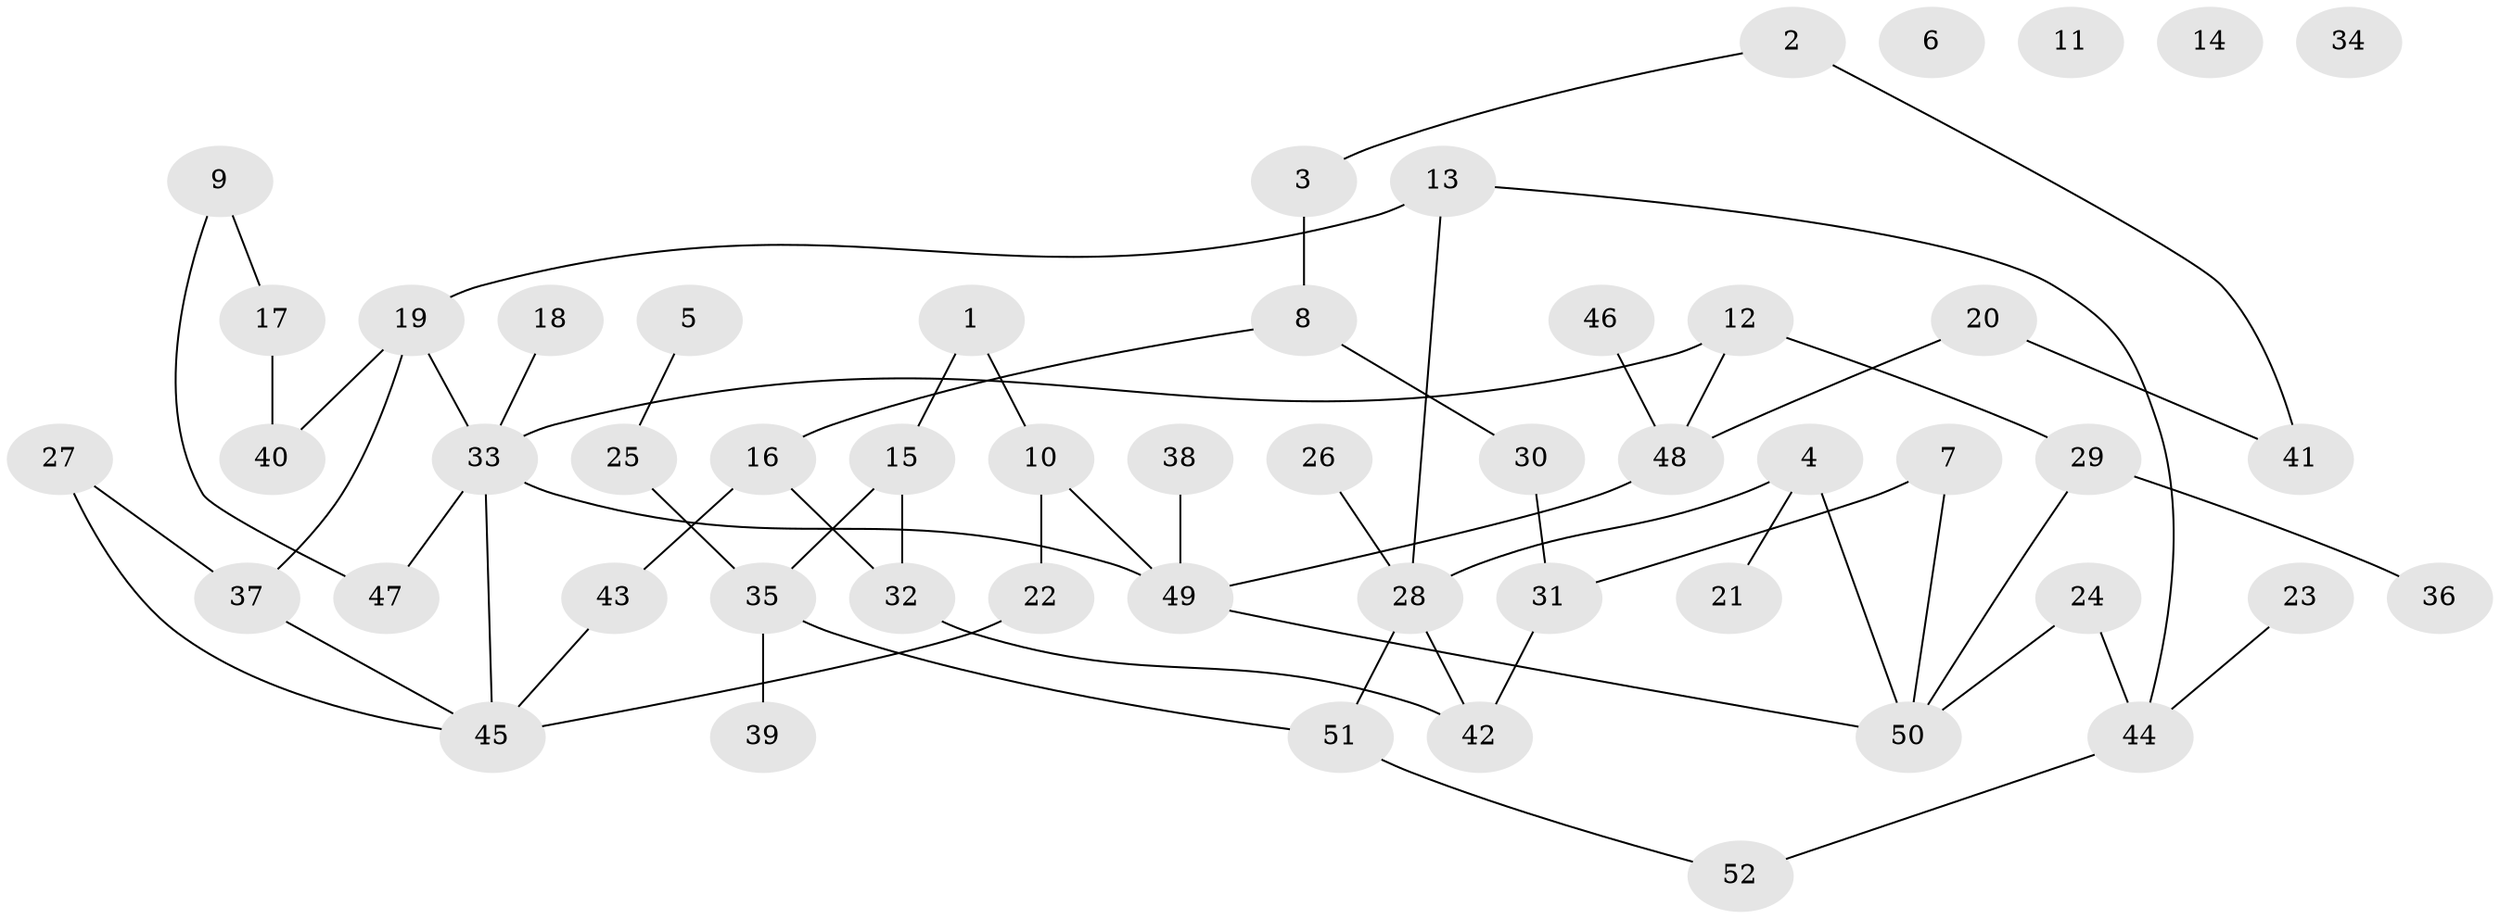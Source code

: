 // Generated by graph-tools (version 1.1) at 2025/49/03/09/25 03:49:13]
// undirected, 52 vertices, 62 edges
graph export_dot {
graph [start="1"]
  node [color=gray90,style=filled];
  1;
  2;
  3;
  4;
  5;
  6;
  7;
  8;
  9;
  10;
  11;
  12;
  13;
  14;
  15;
  16;
  17;
  18;
  19;
  20;
  21;
  22;
  23;
  24;
  25;
  26;
  27;
  28;
  29;
  30;
  31;
  32;
  33;
  34;
  35;
  36;
  37;
  38;
  39;
  40;
  41;
  42;
  43;
  44;
  45;
  46;
  47;
  48;
  49;
  50;
  51;
  52;
  1 -- 10;
  1 -- 15;
  2 -- 3;
  2 -- 41;
  3 -- 8;
  4 -- 21;
  4 -- 28;
  4 -- 50;
  5 -- 25;
  7 -- 31;
  7 -- 50;
  8 -- 16;
  8 -- 30;
  9 -- 17;
  9 -- 47;
  10 -- 22;
  10 -- 49;
  12 -- 29;
  12 -- 33;
  12 -- 48;
  13 -- 19;
  13 -- 28;
  13 -- 44;
  15 -- 32;
  15 -- 35;
  16 -- 32;
  16 -- 43;
  17 -- 40;
  18 -- 33;
  19 -- 33;
  19 -- 37;
  19 -- 40;
  20 -- 41;
  20 -- 48;
  22 -- 45;
  23 -- 44;
  24 -- 44;
  24 -- 50;
  25 -- 35;
  26 -- 28;
  27 -- 37;
  27 -- 45;
  28 -- 42;
  28 -- 51;
  29 -- 36;
  29 -- 50;
  30 -- 31;
  31 -- 42;
  32 -- 42;
  33 -- 45;
  33 -- 47;
  33 -- 49;
  35 -- 39;
  35 -- 51;
  37 -- 45;
  38 -- 49;
  43 -- 45;
  44 -- 52;
  46 -- 48;
  48 -- 49;
  49 -- 50;
  51 -- 52;
}
